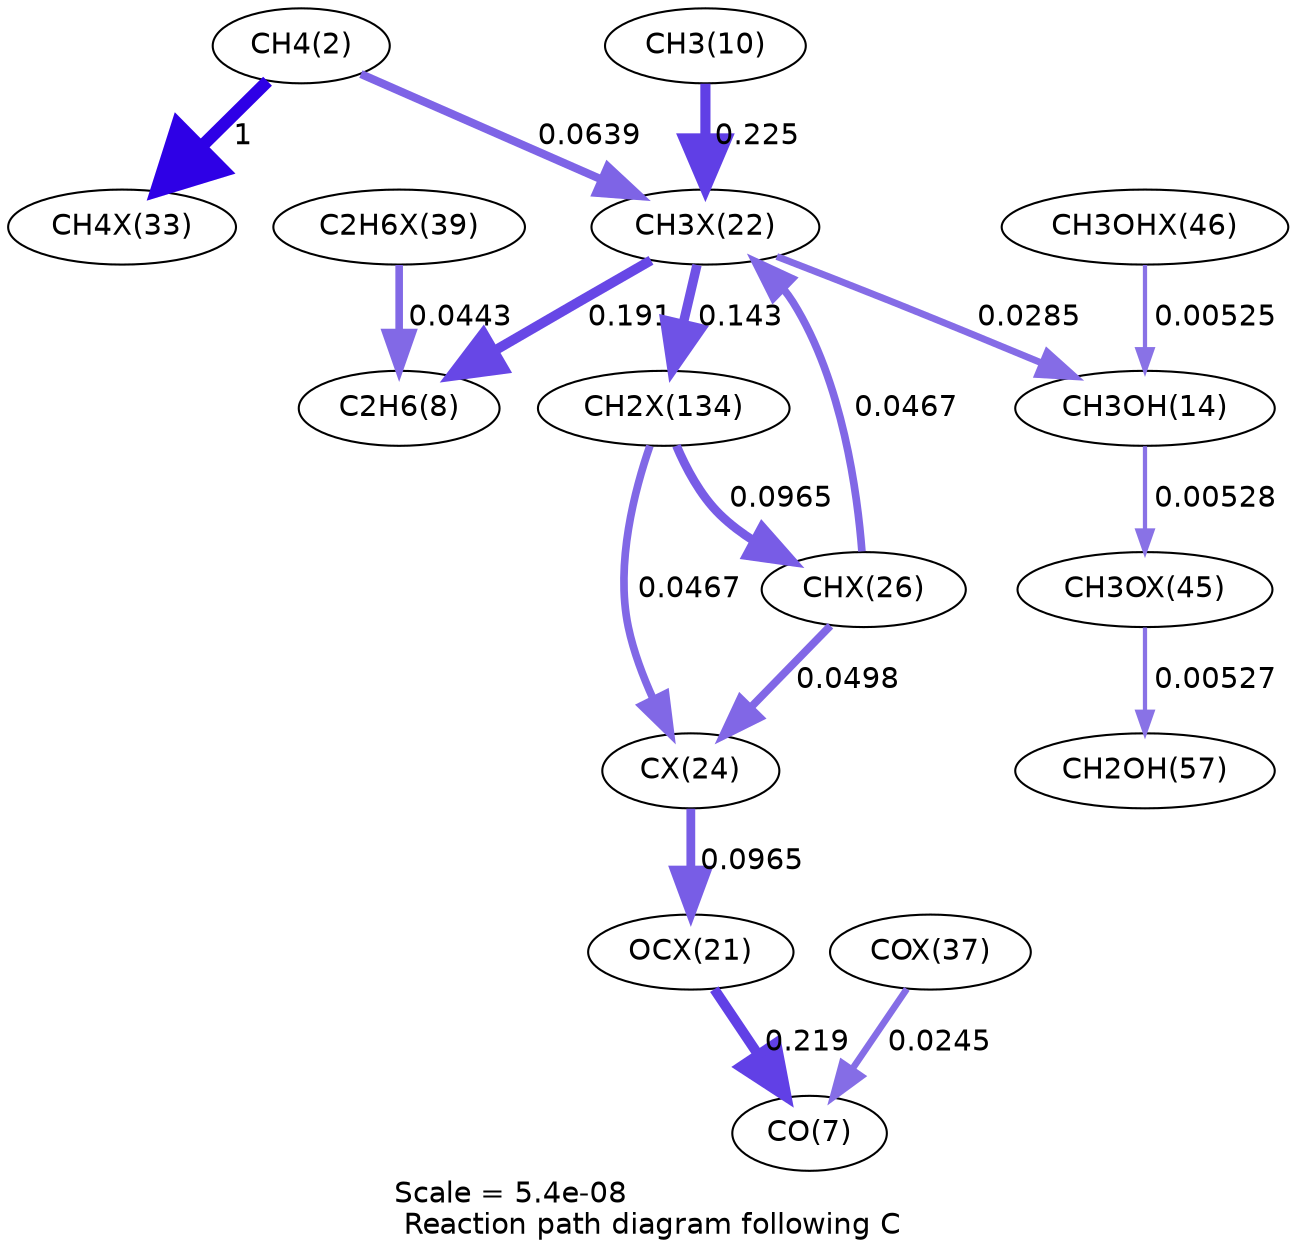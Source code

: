 digraph reaction_paths {
center=1;
s4 -> s62[fontname="Helvetica", penwidth=6, arrowsize=3, color="0.7, 1.5, 0.9"
, label=" 1"];
s4 -> s56[fontname="Helvetica", penwidth=3.92, arrowsize=1.96, color="0.7, 0.564, 0.9"
, label=" 0.0639"];
s56 -> s10[fontname="Helvetica", penwidth=4.75, arrowsize=2.38, color="0.7, 0.691, 0.9"
, label=" 0.191"];
s68 -> s10[fontname="Helvetica", penwidth=3.65, arrowsize=1.82, color="0.7, 0.544, 0.9"
, label=" 0.0443"];
s12 -> s56[fontname="Helvetica", penwidth=4.87, arrowsize=2.44, color="0.7, 0.725, 0.9"
, label=" 0.225"];
s56 -> s16[fontname="Helvetica", penwidth=3.31, arrowsize=1.66, color="0.7, 0.528, 0.9"
, label=" 0.0285"];
s56 -> s78[fontname="Helvetica", penwidth=4.53, arrowsize=2.27, color="0.7, 0.643, 0.9"
, label=" 0.143"];
s60 -> s56[fontname="Helvetica", penwidth=3.69, arrowsize=1.84, color="0.7, 0.547, 0.9"
, label=" 0.0467"];
s73 -> s16[fontname="Helvetica", penwidth=2.04, arrowsize=1.02, color="0.7, 0.505, 0.9"
, label=" 0.00525"];
s16 -> s72[fontname="Helvetica", penwidth=2.04, arrowsize=1.02, color="0.7, 0.505, 0.9"
, label=" 0.00528"];
s78 -> s60[fontname="Helvetica", penwidth=4.23, arrowsize=2.12, color="0.7, 0.597, 0.9"
, label=" 0.0965"];
s78 -> s58[fontname="Helvetica", penwidth=3.69, arrowsize=1.84, color="0.7, 0.547, 0.9"
, label=" 0.0467"];
s60 -> s58[fontname="Helvetica", penwidth=3.74, arrowsize=1.87, color="0.7, 0.55, 0.9"
, label=" 0.0498"];
s72 -> s22[fontname="Helvetica", penwidth=2.04, arrowsize=1.02, color="0.7, 0.505, 0.9"
, label=" 0.00527"];
s55 -> s9[fontname="Helvetica", penwidth=4.86, arrowsize=2.43, color="0.7, 0.719, 0.9"
, label=" 0.219"];
s66 -> s9[fontname="Helvetica", penwidth=3.2, arrowsize=1.6, color="0.7, 0.524, 0.9"
, label=" 0.0245"];
s58 -> s55[fontname="Helvetica", penwidth=4.23, arrowsize=2.12, color="0.7, 0.596, 0.9"
, label=" 0.0965"];
s4 [ fontname="Helvetica", label="CH4(2)"];
s9 [ fontname="Helvetica", label="CO(7)"];
s10 [ fontname="Helvetica", label="C2H6(8)"];
s12 [ fontname="Helvetica", label="CH3(10)"];
s16 [ fontname="Helvetica", label="CH3OH(14)"];
s22 [ fontname="Helvetica", label="CH2OH(57)"];
s55 [ fontname="Helvetica", label="OCX(21)"];
s56 [ fontname="Helvetica", label="CH3X(22)"];
s58 [ fontname="Helvetica", label="CX(24)"];
s60 [ fontname="Helvetica", label="CHX(26)"];
s62 [ fontname="Helvetica", label="CH4X(33)"];
s66 [ fontname="Helvetica", label="COX(37)"];
s68 [ fontname="Helvetica", label="C2H6X(39)"];
s72 [ fontname="Helvetica", label="CH3OX(45)"];
s73 [ fontname="Helvetica", label="CH3OHX(46)"];
s78 [ fontname="Helvetica", label="CH2X(134)"];
 label = "Scale = 5.4e-08\l Reaction path diagram following C";
 fontname = "Helvetica";
}
